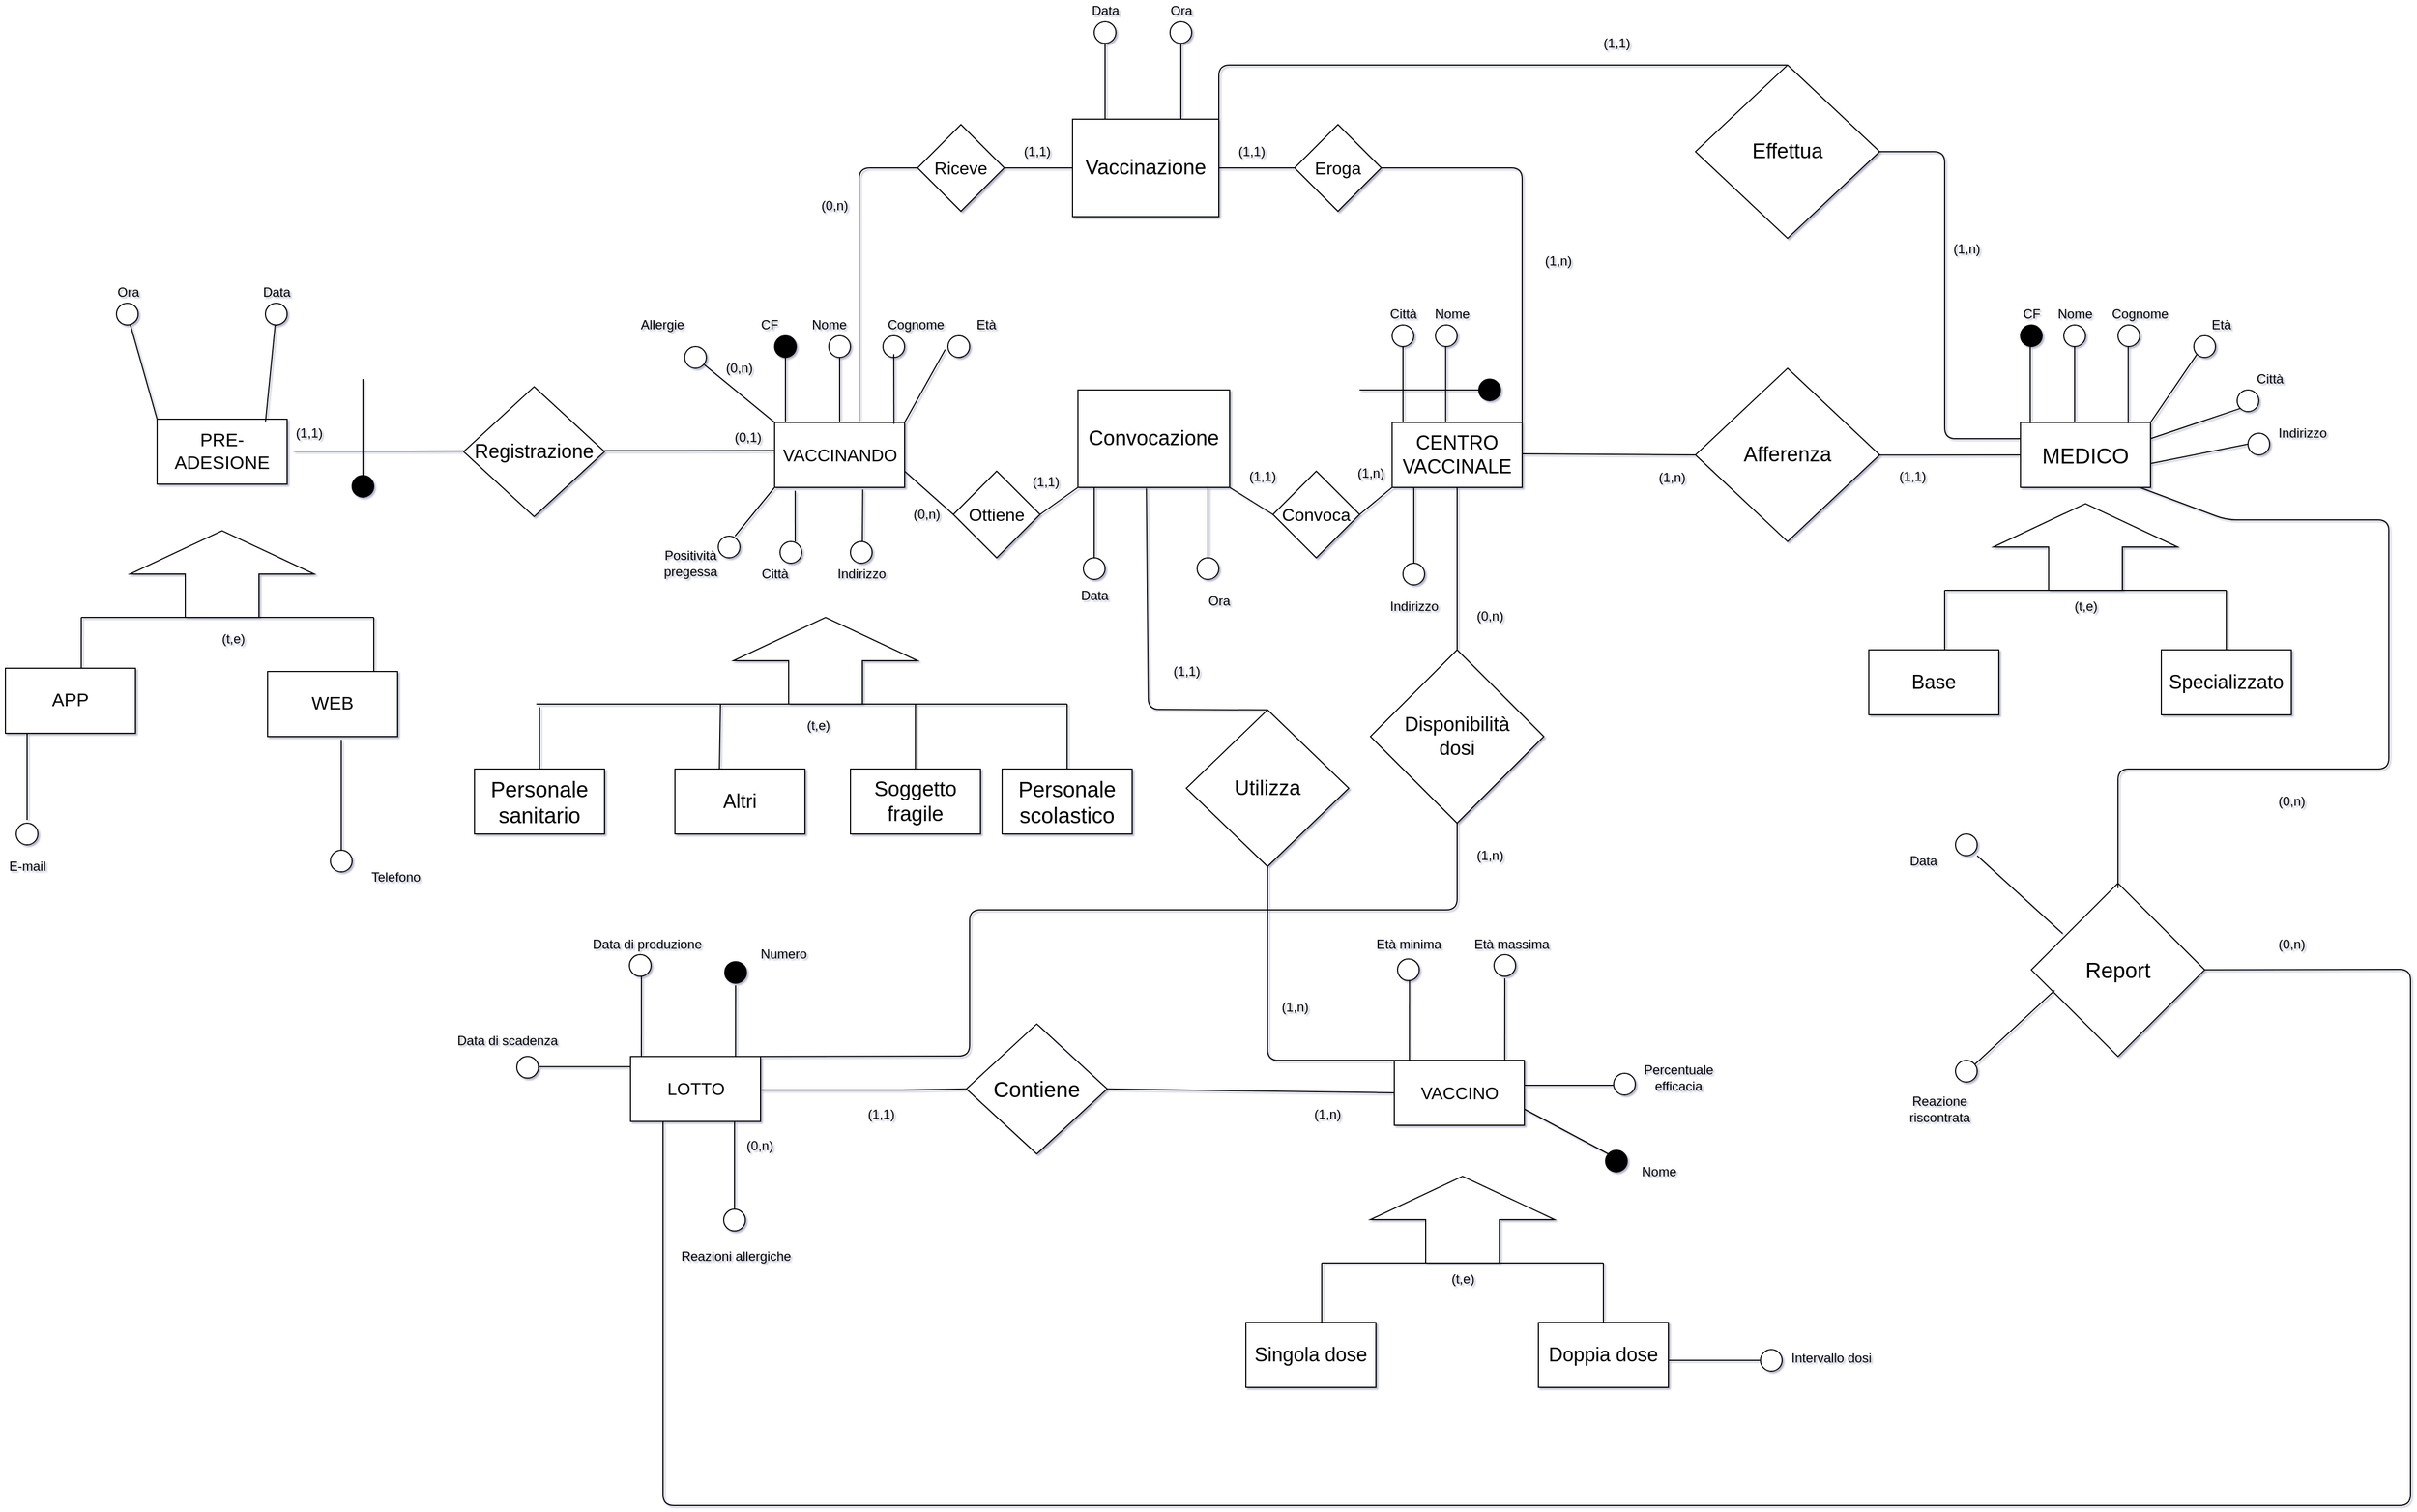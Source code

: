 <mxfile version="14.9.8" type="github">
  <diagram id="3u40vcGfyuTVciJH6JJ8" name="Page-1">
    <mxGraphModel dx="2880" dy="1714" grid="1" gridSize="10" guides="1" tooltips="1" connect="1" arrows="1" fold="1" page="0" pageScale="1" pageWidth="1100" pageHeight="850" math="0" shadow="1">
      <root>
        <mxCell id="0" />
        <mxCell id="1" parent="0" />
        <mxCell id="E-p27HLasORwlTllJsZY-1" value="" style="rounded=0;whiteSpace=wrap;html=1;" parent="1" vertex="1">
          <mxGeometry x="510" y="340" width="120" height="60" as="geometry" />
        </mxCell>
        <mxCell id="E-p27HLasORwlTllJsZY-2" value="VACCINANDO" style="text;html=1;resizable=0;autosize=1;align=center;verticalAlign=middle;points=[];fillColor=none;strokeColor=none;rounded=0;fontSize=16;" parent="1" vertex="1">
          <mxGeometry x="510" y="360" width="120" height="20" as="geometry" />
        </mxCell>
        <mxCell id="0F26rQ8Cb6kZ93_CO29N-5" value="" style="ellipse;whiteSpace=wrap;html=1;aspect=fixed;strokeWidth=1;fillColor=#000000;" parent="1" vertex="1">
          <mxGeometry x="510" y="260" width="20" height="20" as="geometry" />
        </mxCell>
        <mxCell id="0F26rQ8Cb6kZ93_CO29N-6" value="" style="endArrow=none;html=1;" parent="1" edge="1">
          <mxGeometry width="50" height="50" relative="1" as="geometry">
            <mxPoint x="520" y="340" as="sourcePoint" />
            <mxPoint x="520" y="280" as="targetPoint" />
          </mxGeometry>
        </mxCell>
        <mxCell id="0F26rQ8Cb6kZ93_CO29N-8" value="&lt;div&gt;CF&lt;/div&gt;" style="text;html=1;align=center;verticalAlign=middle;resizable=0;points=[];autosize=1;strokeColor=none;" parent="1" vertex="1">
          <mxGeometry x="490" y="240" width="30" height="20" as="geometry" />
        </mxCell>
        <mxCell id="0F26rQ8Cb6kZ93_CO29N-9" value="" style="ellipse;whiteSpace=wrap;html=1;aspect=fixed;strokeWidth=1;" parent="1" vertex="1">
          <mxGeometry x="560" y="260" width="20" height="20" as="geometry" />
        </mxCell>
        <mxCell id="0F26rQ8Cb6kZ93_CO29N-10" value="" style="endArrow=none;html=1;entryX=0.5;entryY=1;entryDx=0;entryDy=0;exitX=0.5;exitY=0;exitDx=0;exitDy=0;" parent="1" source="E-p27HLasORwlTllJsZY-1" target="0F26rQ8Cb6kZ93_CO29N-9" edge="1">
          <mxGeometry width="50" height="50" relative="1" as="geometry">
            <mxPoint x="920" y="430" as="sourcePoint" />
            <mxPoint x="970" y="380" as="targetPoint" />
          </mxGeometry>
        </mxCell>
        <mxCell id="0F26rQ8Cb6kZ93_CO29N-11" value="Nome" style="text;html=1;align=center;verticalAlign=middle;resizable=0;points=[];autosize=1;strokeColor=none;" parent="1" vertex="1">
          <mxGeometry x="535" y="240" width="50" height="20" as="geometry" />
        </mxCell>
        <mxCell id="0F26rQ8Cb6kZ93_CO29N-13" value="" style="ellipse;whiteSpace=wrap;html=1;aspect=fixed;strokeWidth=1;" parent="1" vertex="1">
          <mxGeometry x="610" y="260" width="20" height="20" as="geometry" />
        </mxCell>
        <mxCell id="0F26rQ8Cb6kZ93_CO29N-14" value="" style="ellipse;whiteSpace=wrap;html=1;aspect=fixed;strokeWidth=1;" parent="1" vertex="1">
          <mxGeometry x="670" y="260" width="20" height="20" as="geometry" />
        </mxCell>
        <mxCell id="0F26rQ8Cb6kZ93_CO29N-15" value="" style="endArrow=none;html=1;exitX=0.918;exitY=0.023;exitDx=0;exitDy=0;exitPerimeter=0;" parent="1" source="E-p27HLasORwlTllJsZY-1" edge="1">
          <mxGeometry width="50" height="50" relative="1" as="geometry">
            <mxPoint x="613" y="342" as="sourcePoint" />
            <mxPoint x="620" y="277" as="targetPoint" />
            <Array as="points" />
          </mxGeometry>
        </mxCell>
        <mxCell id="0F26rQ8Cb6kZ93_CO29N-16" value="" style="endArrow=none;html=1;exitX=1.021;exitY=-0.135;exitDx=0;exitDy=0;exitPerimeter=0;" parent="1" edge="1">
          <mxGeometry width="50" height="50" relative="1" as="geometry">
            <mxPoint x="630" y="340.0" as="sourcePoint" />
            <mxPoint x="667.48" y="272.7" as="targetPoint" />
          </mxGeometry>
        </mxCell>
        <mxCell id="0F26rQ8Cb6kZ93_CO29N-17" value="Cognome" style="text;html=1;align=center;verticalAlign=middle;resizable=0;points=[];autosize=1;strokeColor=none;" parent="1" vertex="1">
          <mxGeometry x="605" y="240" width="70" height="20" as="geometry" />
        </mxCell>
        <mxCell id="0F26rQ8Cb6kZ93_CO29N-18" value="Età" style="text;html=1;align=center;verticalAlign=middle;resizable=0;points=[];autosize=1;strokeColor=none;" parent="1" vertex="1">
          <mxGeometry x="690" y="240" width="30" height="20" as="geometry" />
        </mxCell>
        <mxCell id="0F26rQ8Cb6kZ93_CO29N-19" value="" style="endArrow=none;html=1;entryX=0;entryY=0;entryDx=0;entryDy=0;startArrow=none;" parent="1" source="0F26rQ8Cb6kZ93_CO29N-20" target="E-p27HLasORwlTllJsZY-1" edge="1">
          <mxGeometry width="50" height="50" relative="1" as="geometry">
            <mxPoint x="440" y="280" as="sourcePoint" />
            <mxPoint x="700" y="400" as="targetPoint" />
          </mxGeometry>
        </mxCell>
        <mxCell id="0F26rQ8Cb6kZ93_CO29N-21" value="&lt;div&gt;Allergie&lt;/div&gt;" style="text;html=1;align=center;verticalAlign=middle;resizable=0;points=[];autosize=1;strokeColor=none;" parent="1" vertex="1">
          <mxGeometry x="376" y="240" width="60" height="20" as="geometry" />
        </mxCell>
        <mxCell id="0F26rQ8Cb6kZ93_CO29N-22" value="(0,n)" style="text;html=1;align=center;verticalAlign=middle;resizable=0;points=[];autosize=1;strokeColor=none;" parent="1" vertex="1">
          <mxGeometry x="457" y="280" width="40" height="20" as="geometry" />
        </mxCell>
        <mxCell id="0F26rQ8Cb6kZ93_CO29N-24" value="" style="endArrow=none;html=1;exitX=0.678;exitY=1.033;exitDx=0;exitDy=0;exitPerimeter=0;" parent="1" source="E-p27HLasORwlTllJsZY-1" edge="1">
          <mxGeometry width="50" height="50" relative="1" as="geometry">
            <mxPoint x="640" y="410" as="sourcePoint" />
            <mxPoint x="591" y="450" as="targetPoint" />
          </mxGeometry>
        </mxCell>
        <mxCell id="0F26rQ8Cb6kZ93_CO29N-25" value="" style="endArrow=none;html=1;exitX=0.158;exitY=1.053;exitDx=0;exitDy=0;exitPerimeter=0;" parent="1" source="E-p27HLasORwlTllJsZY-1" edge="1">
          <mxGeometry width="50" height="50" relative="1" as="geometry">
            <mxPoint x="650" y="420" as="sourcePoint" />
            <mxPoint x="529" y="450" as="targetPoint" />
          </mxGeometry>
        </mxCell>
        <mxCell id="0F26rQ8Cb6kZ93_CO29N-26" value="" style="ellipse;whiteSpace=wrap;html=1;aspect=fixed;strokeWidth=1;" parent="1" vertex="1">
          <mxGeometry x="580" y="450" width="20" height="20" as="geometry" />
        </mxCell>
        <mxCell id="0F26rQ8Cb6kZ93_CO29N-27" value="" style="ellipse;whiteSpace=wrap;html=1;aspect=fixed;strokeWidth=1;" parent="1" vertex="1">
          <mxGeometry x="515" y="450" width="20" height="20" as="geometry" />
        </mxCell>
        <mxCell id="0F26rQ8Cb6kZ93_CO29N-28" value="Indirizzo" style="text;html=1;align=center;verticalAlign=middle;resizable=0;points=[];autosize=1;strokeColor=none;" parent="1" vertex="1">
          <mxGeometry x="560" y="470" width="60" height="20" as="geometry" />
        </mxCell>
        <mxCell id="0F26rQ8Cb6kZ93_CO29N-29" value="Città" style="text;html=1;align=center;verticalAlign=middle;resizable=0;points=[];autosize=1;strokeColor=none;" parent="1" vertex="1">
          <mxGeometry x="490" y="470" width="40" height="20" as="geometry" />
        </mxCell>
        <mxCell id="0F26rQ8Cb6kZ93_CO29N-32" value="&lt;font style=&quot;font-size: 19px&quot;&gt;Convocazione&lt;/font&gt;" style="rectangle;whiteSpace=wrap;html=1;strokeWidth=1;fillColor=#FFFFFF;" parent="1" vertex="1">
          <mxGeometry x="790" y="310" width="140" height="90" as="geometry" />
        </mxCell>
        <mxCell id="0F26rQ8Cb6kZ93_CO29N-33" value="" style="endArrow=none;html=1;exitX=1;exitY=0.5;exitDx=0;exitDy=0;entryX=0;entryY=1;entryDx=0;entryDy=0;" parent="1" edge="1" target="0F26rQ8Cb6kZ93_CO29N-34" source="0Q5PdKXwOWHh8v9eNKcm-22">
          <mxGeometry width="50" height="50" relative="1" as="geometry">
            <mxPoint x="1030" y="420" as="sourcePoint" />
            <mxPoint x="1077.12" y="369.29" as="targetPoint" />
          </mxGeometry>
        </mxCell>
        <mxCell id="0F26rQ8Cb6kZ93_CO29N-34" value="&lt;font style=&quot;font-size: 18px&quot;&gt;CENTRO VACCINALE&lt;/font&gt;" style="rounded=0;whiteSpace=wrap;html=1;strokeWidth=1;fillColor=#FFFFFF;" parent="1" vertex="1">
          <mxGeometry x="1080" y="340" width="120" height="60" as="geometry" />
        </mxCell>
        <mxCell id="0F26rQ8Cb6kZ93_CO29N-39" value="" style="ellipse;whiteSpace=wrap;html=1;aspect=fixed;strokeWidth=1;" parent="1" vertex="1">
          <mxGeometry x="1080" y="250" width="20" height="20" as="geometry" />
        </mxCell>
        <mxCell id="0F26rQ8Cb6kZ93_CO29N-40" value="" style="ellipse;whiteSpace=wrap;html=1;aspect=fixed;strokeWidth=1;" parent="1" vertex="1">
          <mxGeometry x="1120" y="250" width="20" height="20" as="geometry" />
        </mxCell>
        <mxCell id="0F26rQ8Cb6kZ93_CO29N-41" value="" style="ellipse;whiteSpace=wrap;html=1;aspect=fixed;strokeWidth=1;" parent="1" vertex="1">
          <mxGeometry x="1090" y="470" width="20" height="20" as="geometry" />
        </mxCell>
        <mxCell id="0F26rQ8Cb6kZ93_CO29N-42" value="" style="endArrow=none;html=1;entryX=0;entryY=1;entryDx=0;entryDy=0;" parent="1" edge="1">
          <mxGeometry width="50" height="50" relative="1" as="geometry">
            <mxPoint x="1090" y="340" as="sourcePoint" />
            <mxPoint x="1089.999" y="270.001" as="targetPoint" />
            <Array as="points" />
          </mxGeometry>
        </mxCell>
        <mxCell id="0F26rQ8Cb6kZ93_CO29N-43" value="" style="endArrow=none;html=1;entryX=0;entryY=1;entryDx=0;entryDy=0;" parent="1" edge="1">
          <mxGeometry width="50" height="50" relative="1" as="geometry">
            <mxPoint x="1129.41" y="340" as="sourcePoint" />
            <mxPoint x="1129.409" y="270.001" as="targetPoint" />
            <Array as="points" />
          </mxGeometry>
        </mxCell>
        <mxCell id="0F26rQ8Cb6kZ93_CO29N-44" value="" style="endArrow=none;html=1;entryX=0;entryY=1;entryDx=0;entryDy=0;" parent="1" edge="1">
          <mxGeometry width="50" height="50" relative="1" as="geometry">
            <mxPoint x="1100" y="470" as="sourcePoint" />
            <mxPoint x="1099.999" y="400.001" as="targetPoint" />
            <Array as="points" />
          </mxGeometry>
        </mxCell>
        <mxCell id="0F26rQ8Cb6kZ93_CO29N-46" value="Città" style="text;html=1;align=center;verticalAlign=middle;resizable=0;points=[];autosize=1;strokeColor=none;" parent="1" vertex="1">
          <mxGeometry x="1070" y="230" width="40" height="20" as="geometry" />
        </mxCell>
        <mxCell id="0F26rQ8Cb6kZ93_CO29N-47" value="Nome" style="text;html=1;align=center;verticalAlign=middle;resizable=0;points=[];autosize=1;strokeColor=none;" parent="1" vertex="1">
          <mxGeometry x="1110" y="230" width="50" height="20" as="geometry" />
        </mxCell>
        <mxCell id="0F26rQ8Cb6kZ93_CO29N-48" value="" style="endArrow=none;html=1;" parent="1" edge="1">
          <mxGeometry width="50" height="50" relative="1" as="geometry">
            <mxPoint x="1160" y="310" as="sourcePoint" />
            <mxPoint x="1050" y="310" as="targetPoint" />
            <Array as="points" />
          </mxGeometry>
        </mxCell>
        <mxCell id="0F26rQ8Cb6kZ93_CO29N-51" value="" style="ellipse;whiteSpace=wrap;html=1;aspect=fixed;strokeWidth=1;fillColor=#000000;" parent="1" vertex="1">
          <mxGeometry x="1160" y="300" width="20" height="20" as="geometry" />
        </mxCell>
        <mxCell id="0F26rQ8Cb6kZ93_CO29N-52" value="(0,n)" style="text;html=1;align=center;verticalAlign=middle;resizable=0;points=[];autosize=1;strokeColor=none;" parent="1" vertex="1">
          <mxGeometry x="630" y="415" width="40" height="20" as="geometry" />
        </mxCell>
        <mxCell id="0F26rQ8Cb6kZ93_CO29N-53" value="(1,n)" style="text;html=1;align=center;verticalAlign=middle;resizable=0;points=[];autosize=1;strokeColor=none;" parent="1" vertex="1">
          <mxGeometry x="1040" y="377" width="40" height="20" as="geometry" />
        </mxCell>
        <mxCell id="0F26rQ8Cb6kZ93_CO29N-58" value="&lt;font style=&quot;font-size: 19px&quot;&gt;Vaccinazione&lt;/font&gt;" style="rectangle;whiteSpace=wrap;html=1;strokeWidth=1;fillColor=#FFFFFF;" parent="1" vertex="1">
          <mxGeometry x="785" y="60" width="135" height="90" as="geometry" />
        </mxCell>
        <mxCell id="0F26rQ8Cb6kZ93_CO29N-59" value="" style="endArrow=none;html=1;entryX=0;entryY=1;entryDx=0;entryDy=0;" parent="1" edge="1">
          <mxGeometry width="50" height="50" relative="1" as="geometry">
            <mxPoint x="815" y="60" as="sourcePoint" />
            <mxPoint x="814.999" y="-9.999" as="targetPoint" />
            <Array as="points" />
          </mxGeometry>
        </mxCell>
        <mxCell id="0F26rQ8Cb6kZ93_CO29N-60" value="" style="endArrow=none;html=1;entryX=0;entryY=1;entryDx=0;entryDy=0;" parent="1" edge="1">
          <mxGeometry width="50" height="50" relative="1" as="geometry">
            <mxPoint x="885" y="60" as="sourcePoint" />
            <mxPoint x="884.999" y="-9.999" as="targetPoint" />
            <Array as="points" />
          </mxGeometry>
        </mxCell>
        <mxCell id="0F26rQ8Cb6kZ93_CO29N-61" value="" style="endArrow=none;html=1;entryX=0;entryY=1;entryDx=0;entryDy=0;" parent="1" edge="1">
          <mxGeometry width="50" height="50" relative="1" as="geometry">
            <mxPoint x="805" y="470" as="sourcePoint" />
            <mxPoint x="804.999" y="400.001" as="targetPoint" />
            <Array as="points" />
          </mxGeometry>
        </mxCell>
        <mxCell id="0F26rQ8Cb6kZ93_CO29N-62" value="" style="endArrow=none;html=1;entryX=0;entryY=1;entryDx=0;entryDy=0;" parent="1" edge="1">
          <mxGeometry width="50" height="50" relative="1" as="geometry">
            <mxPoint x="910" y="470" as="sourcePoint" />
            <mxPoint x="909.999" y="400.001" as="targetPoint" />
            <Array as="points" />
          </mxGeometry>
        </mxCell>
        <mxCell id="0F26rQ8Cb6kZ93_CO29N-64" value="" style="endArrow=none;html=1;entryX=0.5;entryY=0;entryDx=0;entryDy=0;exitX=0.451;exitY=1.009;exitDx=0;exitDy=0;exitPerimeter=0;" parent="1" edge="1" target="0Q5PdKXwOWHh8v9eNKcm-1" source="0F26rQ8Cb6kZ93_CO29N-32">
          <mxGeometry width="50" height="50" relative="1" as="geometry">
            <mxPoint x="860" y="420" as="sourcePoint" />
            <mxPoint x="860" y="610" as="targetPoint" />
            <Array as="points">
              <mxPoint x="855" y="605" />
            </Array>
          </mxGeometry>
        </mxCell>
        <mxCell id="0F26rQ8Cb6kZ93_CO29N-66" value="" style="ellipse;whiteSpace=wrap;html=1;aspect=fixed;strokeWidth=1;" parent="1" vertex="1">
          <mxGeometry x="875" y="-30" width="20" height="20" as="geometry" />
        </mxCell>
        <mxCell id="0F26rQ8Cb6kZ93_CO29N-67" value="" style="ellipse;whiteSpace=wrap;html=1;aspect=fixed;strokeWidth=1;" parent="1" vertex="1">
          <mxGeometry x="805" y="-30" width="20" height="20" as="geometry" />
        </mxCell>
        <mxCell id="0F26rQ8Cb6kZ93_CO29N-69" value="" style="ellipse;whiteSpace=wrap;html=1;aspect=fixed;strokeWidth=1;" parent="1" vertex="1">
          <mxGeometry x="900" y="465" width="20" height="20" as="geometry" />
        </mxCell>
        <mxCell id="0F26rQ8Cb6kZ93_CO29N-70" value="" style="ellipse;whiteSpace=wrap;html=1;aspect=fixed;strokeWidth=1;" parent="1" vertex="1">
          <mxGeometry x="795" y="465" width="20" height="20" as="geometry" />
        </mxCell>
        <mxCell id="0F26rQ8Cb6kZ93_CO29N-71" value="Data" style="text;html=1;align=center;verticalAlign=middle;resizable=0;points=[];autosize=1;strokeColor=none;" parent="1" vertex="1">
          <mxGeometry x="795" y="-50" width="40" height="20" as="geometry" />
        </mxCell>
        <mxCell id="0F26rQ8Cb6kZ93_CO29N-72" value="Data" style="text;html=1;align=center;verticalAlign=middle;resizable=0;points=[];autosize=1;strokeColor=none;" parent="1" vertex="1">
          <mxGeometry x="785" y="490" width="40" height="20" as="geometry" />
        </mxCell>
        <mxCell id="0F26rQ8Cb6kZ93_CO29N-73" value="Ora" style="text;html=1;align=center;verticalAlign=middle;resizable=0;points=[];autosize=1;strokeColor=none;" parent="1" vertex="1">
          <mxGeometry x="900" y="495" width="40" height="20" as="geometry" />
        </mxCell>
        <mxCell id="0F26rQ8Cb6kZ93_CO29N-75" value="Ora" style="text;html=1;align=center;verticalAlign=middle;resizable=0;points=[];autosize=1;strokeColor=none;" parent="1" vertex="1">
          <mxGeometry x="865" y="-50" width="40" height="20" as="geometry" />
        </mxCell>
        <mxCell id="0F26rQ8Cb6kZ93_CO29N-76" value="Indirizzo" style="text;html=1;align=center;verticalAlign=middle;resizable=0;points=[];autosize=1;strokeColor=none;" parent="1" vertex="1">
          <mxGeometry x="1070" y="500" width="60" height="20" as="geometry" />
        </mxCell>
        <mxCell id="0F26rQ8Cb6kZ93_CO29N-77" value="" style="endArrow=none;html=1;exitX=1.024;exitY=0.507;exitDx=0;exitDy=0;exitPerimeter=0;entryX=0;entryY=0.5;entryDx=0;entryDy=0;" parent="1" target="0F26rQ8Cb6kZ93_CO29N-79" edge="1">
          <mxGeometry width="50" height="50" relative="1" as="geometry">
            <mxPoint x="1200" y="368.96" as="sourcePoint" />
            <mxPoint x="1357.12" y="368.82" as="targetPoint" />
          </mxGeometry>
        </mxCell>
        <mxCell id="0F26rQ8Cb6kZ93_CO29N-78" value="&lt;div style=&quot;font-size: 18px&quot;&gt;&lt;font style=&quot;font-size: 18px&quot;&gt;Disponibilità &lt;br&gt;&lt;/font&gt;&lt;/div&gt;&lt;div style=&quot;font-size: 18px&quot;&gt;&lt;font style=&quot;font-size: 18px&quot;&gt;dosi&lt;/font&gt;&lt;/div&gt;" style="rhombus;whiteSpace=wrap;html=1;strokeWidth=1;fillColor=#FFFFFF;" parent="1" vertex="1">
          <mxGeometry x="1060" y="550" width="160" height="160" as="geometry" />
        </mxCell>
        <mxCell id="0F26rQ8Cb6kZ93_CO29N-79" value="&lt;font style=&quot;font-size: 19px&quot;&gt;Afferenza&lt;/font&gt;" style="rhombus;whiteSpace=wrap;html=1;strokeWidth=1;fillColor=#FFFFFF;" parent="1" vertex="1">
          <mxGeometry x="1360" y="290" width="170" height="160" as="geometry" />
        </mxCell>
        <mxCell id="0F26rQ8Cb6kZ93_CO29N-80" value="" style="endArrow=none;html=1;exitX=1.024;exitY=0.507;exitDx=0;exitDy=0;exitPerimeter=0;" parent="1" edge="1">
          <mxGeometry width="50" height="50" relative="1" as="geometry">
            <mxPoint x="1530" y="370.14" as="sourcePoint" />
            <mxPoint x="1687.12" y="370.0" as="targetPoint" />
          </mxGeometry>
        </mxCell>
        <mxCell id="0F26rQ8Cb6kZ93_CO29N-81" value="&lt;blockquote style=&quot;font-size: 20px&quot;&gt;MEDICO&lt;/blockquote&gt;" style="whiteSpace=wrap;html=1;strokeWidth=1;fillColor=#FFFFFF;" parent="1" vertex="1">
          <mxGeometry x="1660" y="340" width="120" height="60" as="geometry" />
        </mxCell>
        <mxCell id="0F26rQ8Cb6kZ93_CO29N-82" value="" style="endArrow=none;html=1;exitX=0.075;exitY=0.014;exitDx=0;exitDy=0;exitPerimeter=0;" parent="1" source="0F26rQ8Cb6kZ93_CO29N-81" edge="1">
          <mxGeometry width="50" height="50" relative="1" as="geometry">
            <mxPoint x="1750" y="280" as="sourcePoint" />
            <mxPoint x="1669" y="270" as="targetPoint" />
            <Array as="points" />
          </mxGeometry>
        </mxCell>
        <mxCell id="0F26rQ8Cb6kZ93_CO29N-83" value="" style="ellipse;whiteSpace=wrap;html=1;aspect=fixed;strokeWidth=1;fillColor=#000000;" parent="1" vertex="1">
          <mxGeometry x="1660" y="250" width="20" height="20" as="geometry" />
        </mxCell>
        <mxCell id="0F26rQ8Cb6kZ93_CO29N-84" value="CF" style="text;html=1;align=center;verticalAlign=middle;resizable=0;points=[];autosize=1;strokeColor=none;" parent="1" vertex="1">
          <mxGeometry x="1655" y="230" width="30" height="20" as="geometry" />
        </mxCell>
        <mxCell id="0F26rQ8Cb6kZ93_CO29N-85" value="" style="endArrow=none;html=1;exitX=0.075;exitY=0.014;exitDx=0;exitDy=0;exitPerimeter=0;" parent="1" edge="1">
          <mxGeometry width="50" height="50" relative="1" as="geometry">
            <mxPoint x="1710" y="340.0" as="sourcePoint" />
            <mxPoint x="1710" y="269.16" as="targetPoint" />
            <Array as="points" />
          </mxGeometry>
        </mxCell>
        <mxCell id="0F26rQ8Cb6kZ93_CO29N-87" value="" style="ellipse;whiteSpace=wrap;html=1;aspect=fixed;strokeWidth=1;" parent="1" vertex="1">
          <mxGeometry x="1700" y="250" width="20" height="20" as="geometry" />
        </mxCell>
        <mxCell id="0F26rQ8Cb6kZ93_CO29N-88" value="" style="ellipse;whiteSpace=wrap;html=1;aspect=fixed;strokeWidth=1;" parent="1" vertex="1">
          <mxGeometry x="1750" y="250" width="20" height="20" as="geometry" />
        </mxCell>
        <mxCell id="0F26rQ8Cb6kZ93_CO29N-89" value="" style="ellipse;whiteSpace=wrap;html=1;aspect=fixed;strokeWidth=1;" parent="1" vertex="1">
          <mxGeometry x="1820" y="260" width="20" height="20" as="geometry" />
        </mxCell>
        <mxCell id="0F26rQ8Cb6kZ93_CO29N-90" value="" style="ellipse;whiteSpace=wrap;html=1;aspect=fixed;strokeWidth=1;" parent="1" vertex="1">
          <mxGeometry x="1860" y="310" width="20" height="20" as="geometry" />
        </mxCell>
        <mxCell id="0F26rQ8Cb6kZ93_CO29N-91" value="" style="ellipse;whiteSpace=wrap;html=1;aspect=fixed;strokeWidth=1;" parent="1" vertex="1">
          <mxGeometry x="1870" y="350" width="20" height="20" as="geometry" />
        </mxCell>
        <mxCell id="0F26rQ8Cb6kZ93_CO29N-92" value="" style="endArrow=none;html=1;exitX=0.075;exitY=0.014;exitDx=0;exitDy=0;exitPerimeter=0;" parent="1" edge="1">
          <mxGeometry width="50" height="50" relative="1" as="geometry">
            <mxPoint x="1759.41" y="340.84" as="sourcePoint" />
            <mxPoint x="1759.41" y="270.0" as="targetPoint" />
            <Array as="points" />
          </mxGeometry>
        </mxCell>
        <mxCell id="0F26rQ8Cb6kZ93_CO29N-93" value="" style="endArrow=none;html=1;exitX=1;exitY=0;exitDx=0;exitDy=0;entryX=0;entryY=1;entryDx=0;entryDy=0;" parent="1" source="0F26rQ8Cb6kZ93_CO29N-81" target="0F26rQ8Cb6kZ93_CO29N-89" edge="1">
          <mxGeometry width="50" height="50" relative="1" as="geometry">
            <mxPoint x="1730" y="360" as="sourcePoint" />
            <mxPoint x="1730" y="289.16" as="targetPoint" />
            <Array as="points" />
          </mxGeometry>
        </mxCell>
        <mxCell id="0F26rQ8Cb6kZ93_CO29N-94" value="" style="endArrow=none;html=1;exitX=1;exitY=0.25;exitDx=0;exitDy=0;entryX=0;entryY=1;entryDx=0;entryDy=0;" parent="1" source="0F26rQ8Cb6kZ93_CO29N-81" target="0F26rQ8Cb6kZ93_CO29N-90" edge="1">
          <mxGeometry width="50" height="50" relative="1" as="geometry">
            <mxPoint x="1740" y="370" as="sourcePoint" />
            <mxPoint x="1740" y="299.16" as="targetPoint" />
            <Array as="points" />
          </mxGeometry>
        </mxCell>
        <mxCell id="0F26rQ8Cb6kZ93_CO29N-95" value="" style="endArrow=none;html=1;entryX=0;entryY=0.5;entryDx=0;entryDy=0;" parent="1" target="0F26rQ8Cb6kZ93_CO29N-91" edge="1">
          <mxGeometry width="50" height="50" relative="1" as="geometry">
            <mxPoint x="1780" y="378" as="sourcePoint" />
            <mxPoint x="1750" y="309.16" as="targetPoint" />
            <Array as="points" />
          </mxGeometry>
        </mxCell>
        <mxCell id="0F26rQ8Cb6kZ93_CO29N-97" value="Nome" style="text;html=1;align=center;verticalAlign=middle;resizable=0;points=[];autosize=1;strokeColor=none;" parent="1" vertex="1">
          <mxGeometry x="1685" y="230" width="50" height="20" as="geometry" />
        </mxCell>
        <mxCell id="0F26rQ8Cb6kZ93_CO29N-98" value="Cognome" style="text;html=1;align=center;verticalAlign=middle;resizable=0;points=[];autosize=1;strokeColor=none;" parent="1" vertex="1">
          <mxGeometry x="1735" y="230" width="70" height="20" as="geometry" />
        </mxCell>
        <mxCell id="0F26rQ8Cb6kZ93_CO29N-99" value="Età" style="text;html=1;align=center;verticalAlign=middle;resizable=0;points=[];autosize=1;strokeColor=none;" parent="1" vertex="1">
          <mxGeometry x="1830" y="240" width="30" height="20" as="geometry" />
        </mxCell>
        <mxCell id="0F26rQ8Cb6kZ93_CO29N-101" value="Città" style="text;html=1;align=center;verticalAlign=middle;resizable=0;points=[];autosize=1;strokeColor=none;" parent="1" vertex="1">
          <mxGeometry x="1870" y="290" width="40" height="20" as="geometry" />
        </mxCell>
        <mxCell id="0F26rQ8Cb6kZ93_CO29N-102" value="Indirizzo" style="text;html=1;align=center;verticalAlign=middle;resizable=0;points=[];autosize=1;strokeColor=none;" parent="1" vertex="1">
          <mxGeometry x="1890" y="340" width="60" height="20" as="geometry" />
        </mxCell>
        <mxCell id="0F26rQ8Cb6kZ93_CO29N-104" value="" style="html=1;shadow=0;dashed=0;align=center;verticalAlign=middle;shape=mxgraph.arrows2.arrow;dy=0.6;dx=40;direction=north;notch=0;strokeWidth=1;fillColor=#FFFFFF;" parent="1" vertex="1">
          <mxGeometry x="1635" y="415" width="170" height="80" as="geometry" />
        </mxCell>
        <mxCell id="0F26rQ8Cb6kZ93_CO29N-105" value="(t,e)" style="text;html=1;align=center;verticalAlign=middle;resizable=0;points=[];autosize=1;strokeColor=none;" parent="1" vertex="1">
          <mxGeometry x="1700" y="500" width="40" height="20" as="geometry" />
        </mxCell>
        <mxCell id="0F26rQ8Cb6kZ93_CO29N-106" value="" style="endArrow=none;html=1;" parent="1" edge="1">
          <mxGeometry width="50" height="50" relative="1" as="geometry">
            <mxPoint x="1590" y="495" as="sourcePoint" />
            <mxPoint x="1850" y="495" as="targetPoint" />
          </mxGeometry>
        </mxCell>
        <mxCell id="0F26rQ8Cb6kZ93_CO29N-107" value="" style="endArrow=none;html=1;" parent="1" edge="1">
          <mxGeometry width="50" height="50" relative="1" as="geometry">
            <mxPoint x="1590" y="570" as="sourcePoint" />
            <mxPoint x="1590" y="495" as="targetPoint" />
          </mxGeometry>
        </mxCell>
        <mxCell id="0F26rQ8Cb6kZ93_CO29N-108" value="" style="endArrow=none;html=1;" parent="1" edge="1">
          <mxGeometry width="50" height="50" relative="1" as="geometry">
            <mxPoint x="1850" y="580" as="sourcePoint" />
            <mxPoint x="1850" y="495" as="targetPoint" />
          </mxGeometry>
        </mxCell>
        <mxCell id="0F26rQ8Cb6kZ93_CO29N-109" value="&lt;font style=&quot;font-size: 18px&quot;&gt;Base&lt;/font&gt;" style="whiteSpace=wrap;html=1;strokeWidth=1;fillColor=#FFFFFF;" parent="1" vertex="1">
          <mxGeometry x="1520" y="550" width="120" height="60" as="geometry" />
        </mxCell>
        <mxCell id="0F26rQ8Cb6kZ93_CO29N-110" value="&lt;font style=&quot;font-size: 18px&quot;&gt;Specializzato&lt;/font&gt;" style="whiteSpace=wrap;html=1;strokeWidth=1;fillColor=#FFFFFF;" parent="1" vertex="1">
          <mxGeometry x="1790" y="550" width="120" height="60" as="geometry" />
        </mxCell>
        <mxCell id="0F26rQ8Cb6kZ93_CO29N-111" value="" style="endArrow=none;html=1;exitX=0.5;exitY=1;exitDx=0;exitDy=0;entryX=0.5;entryY=0;entryDx=0;entryDy=0;" parent="1" source="0F26rQ8Cb6kZ93_CO29N-34" target="0F26rQ8Cb6kZ93_CO29N-78" edge="1">
          <mxGeometry width="50" height="50" relative="1" as="geometry">
            <mxPoint x="1150" y="479.55" as="sourcePoint" />
            <mxPoint x="1307.12" y="479.41" as="targetPoint" />
          </mxGeometry>
        </mxCell>
        <mxCell id="0F26rQ8Cb6kZ93_CO29N-112" value="" style="endArrow=none;html=1;exitX=0.5;exitY=1;exitDx=0;exitDy=0;entryX=1;entryY=0;entryDx=0;entryDy=0;" parent="1" target="0F26rQ8Cb6kZ93_CO29N-169" edge="1">
          <mxGeometry width="50" height="50" relative="1" as="geometry">
            <mxPoint x="1140" y="710" as="sourcePoint" />
            <mxPoint x="1140" y="860" as="targetPoint" />
            <Array as="points">
              <mxPoint x="1140" y="790" />
              <mxPoint x="690" y="790" />
              <mxPoint x="690" y="925" />
            </Array>
          </mxGeometry>
        </mxCell>
        <mxCell id="0F26rQ8Cb6kZ93_CO29N-114" value="" style="html=1;shadow=0;dashed=0;align=center;verticalAlign=middle;shape=mxgraph.arrows2.arrow;dy=0.6;dx=40;direction=north;notch=0;strokeWidth=1;fillColor=#FFFFFF;" parent="1" vertex="1">
          <mxGeometry x="1060" y="1036" width="170" height="80" as="geometry" />
        </mxCell>
        <mxCell id="0F26rQ8Cb6kZ93_CO29N-115" value="(t,e)" style="text;html=1;align=center;verticalAlign=middle;resizable=0;points=[];autosize=1;strokeColor=none;" parent="1" vertex="1">
          <mxGeometry x="1125" y="1121" width="40" height="20" as="geometry" />
        </mxCell>
        <mxCell id="0F26rQ8Cb6kZ93_CO29N-116" value="" style="endArrow=none;html=1;" parent="1" edge="1">
          <mxGeometry width="50" height="50" relative="1" as="geometry">
            <mxPoint x="1015" y="1116" as="sourcePoint" />
            <mxPoint x="1275" y="1116" as="targetPoint" />
          </mxGeometry>
        </mxCell>
        <mxCell id="0F26rQ8Cb6kZ93_CO29N-117" value="" style="endArrow=none;html=1;" parent="1" edge="1">
          <mxGeometry width="50" height="50" relative="1" as="geometry">
            <mxPoint x="1015" y="1191" as="sourcePoint" />
            <mxPoint x="1015" y="1116" as="targetPoint" />
          </mxGeometry>
        </mxCell>
        <mxCell id="0F26rQ8Cb6kZ93_CO29N-118" value="" style="endArrow=none;html=1;" parent="1" edge="1">
          <mxGeometry width="50" height="50" relative="1" as="geometry">
            <mxPoint x="1275" y="1201" as="sourcePoint" />
            <mxPoint x="1275" y="1116" as="targetPoint" />
          </mxGeometry>
        </mxCell>
        <mxCell id="0F26rQ8Cb6kZ93_CO29N-119" value="&lt;font style=&quot;font-size: 18px&quot;&gt;Singola dose&lt;/font&gt;" style="whiteSpace=wrap;html=1;strokeWidth=1;fillColor=#FFFFFF;" parent="1" vertex="1">
          <mxGeometry x="945" y="1171" width="120" height="60" as="geometry" />
        </mxCell>
        <mxCell id="0F26rQ8Cb6kZ93_CO29N-120" value="&lt;font style=&quot;font-size: 18px&quot;&gt;Doppia dose&lt;/font&gt;" style="whiteSpace=wrap;html=1;strokeWidth=1;fillColor=#FFFFFF;" parent="1" vertex="1">
          <mxGeometry x="1215" y="1171" width="120" height="60" as="geometry" />
        </mxCell>
        <mxCell id="0F26rQ8Cb6kZ93_CO29N-121" value="" style="endArrow=none;html=1;" parent="1" edge="1">
          <mxGeometry width="50" height="50" relative="1" as="geometry">
            <mxPoint x="1335" y="1206" as="sourcePoint" />
            <mxPoint x="1420" y="1206" as="targetPoint" />
          </mxGeometry>
        </mxCell>
        <mxCell id="0F26rQ8Cb6kZ93_CO29N-122" value="" style="ellipse;whiteSpace=wrap;html=1;aspect=fixed;strokeWidth=1;" parent="1" vertex="1">
          <mxGeometry x="1420" y="1196" width="20" height="20" as="geometry" />
        </mxCell>
        <mxCell id="0F26rQ8Cb6kZ93_CO29N-123" value="&lt;div&gt;Intervallo dosi&lt;/div&gt;&lt;div&gt;&lt;br&gt;&lt;/div&gt;" style="text;html=1;align=center;verticalAlign=middle;resizable=0;points=[];autosize=1;strokeColor=none;" parent="1" vertex="1">
          <mxGeometry x="1440" y="1196" width="90" height="30" as="geometry" />
        </mxCell>
        <mxCell id="0F26rQ8Cb6kZ93_CO29N-124" value="(1,n)" style="text;html=1;align=center;verticalAlign=middle;resizable=0;points=[];autosize=1;strokeColor=none;" parent="1" vertex="1">
          <mxGeometry x="1320" y="382" width="35" height="18" as="geometry" />
        </mxCell>
        <mxCell id="0F26rQ8Cb6kZ93_CO29N-125" value="(0,n)" style="text;html=1;align=center;verticalAlign=middle;resizable=0;points=[];autosize=1;strokeColor=none;" parent="1" vertex="1">
          <mxGeometry x="1152" y="510" width="35" height="18" as="geometry" />
        </mxCell>
        <mxCell id="0F26rQ8Cb6kZ93_CO29N-126" value="(1,1)" style="text;html=1;align=center;verticalAlign=middle;resizable=0;points=[];autosize=1;strokeColor=none;" parent="1" vertex="1">
          <mxGeometry x="1540" y="380" width="40" height="20" as="geometry" />
        </mxCell>
        <mxCell id="0F26rQ8Cb6kZ93_CO29N-128" value="" style="endArrow=none;html=1;" parent="1" edge="1">
          <mxGeometry width="50" height="50" relative="1" as="geometry">
            <mxPoint x="1202" y="952" as="sourcePoint" />
            <mxPoint x="1287" y="952" as="targetPoint" />
          </mxGeometry>
        </mxCell>
        <mxCell id="0F26rQ8Cb6kZ93_CO29N-129" value="" style="endArrow=none;html=1;entryX=0.721;entryY=-0.003;entryDx=0;entryDy=0;entryPerimeter=0;" parent="1" edge="1">
          <mxGeometry width="50" height="50" relative="1" as="geometry">
            <mxPoint x="1184" y="853.42" as="sourcePoint" />
            <mxPoint x="1183.935" y="929.0" as="targetPoint" />
          </mxGeometry>
        </mxCell>
        <mxCell id="0F26rQ8Cb6kZ93_CO29N-130" value="" style="endArrow=none;html=1;entryX=0.721;entryY=-0.003;entryDx=0;entryDy=0;entryPerimeter=0;" parent="1" edge="1">
          <mxGeometry width="50" height="50" relative="1" as="geometry">
            <mxPoint x="1096.07" y="853.84" as="sourcePoint" />
            <mxPoint x="1096.005" y="929.42" as="targetPoint" />
          </mxGeometry>
        </mxCell>
        <mxCell id="0F26rQ8Cb6kZ93_CO29N-131" value="" style="ellipse;whiteSpace=wrap;html=1;aspect=fixed;strokeWidth=1;" parent="1" vertex="1">
          <mxGeometry x="1174" y="831.42" width="20" height="20" as="geometry" />
        </mxCell>
        <mxCell id="0F26rQ8Cb6kZ93_CO29N-133" value="" style="ellipse;whiteSpace=wrap;html=1;aspect=fixed;strokeWidth=1;" parent="1" vertex="1">
          <mxGeometry x="1085" y="835.42" width="20" height="20" as="geometry" />
        </mxCell>
        <mxCell id="0F26rQ8Cb6kZ93_CO29N-134" value="Età minima" style="text;html=1;align=center;verticalAlign=middle;resizable=0;points=[];autosize=1;strokeColor=none;" parent="1" vertex="1">
          <mxGeometry x="1060" y="813.42" width="70" height="18" as="geometry" />
        </mxCell>
        <mxCell id="0F26rQ8Cb6kZ93_CO29N-135" value="&lt;div&gt;Età massima&lt;/div&gt;&lt;div&gt;&lt;br&gt;&lt;/div&gt;" style="text;html=1;align=center;verticalAlign=middle;resizable=0;points=[];autosize=1;strokeColor=none;" parent="1" vertex="1">
          <mxGeometry x="1150" y="813.42" width="79" height="32" as="geometry" />
        </mxCell>
        <mxCell id="0F26rQ8Cb6kZ93_CO29N-136" value="" style="ellipse;whiteSpace=wrap;html=1;aspect=fixed;strokeWidth=1;" parent="1" vertex="1">
          <mxGeometry x="1284.5" y="941" width="20" height="20" as="geometry" />
        </mxCell>
        <mxCell id="0F26rQ8Cb6kZ93_CO29N-137" value="&lt;div&gt;Percentuale &lt;br&gt;&lt;/div&gt;&lt;div&gt;efficacia&lt;/div&gt;" style="text;html=1;align=center;verticalAlign=middle;resizable=0;points=[];autosize=1;strokeColor=none;" parent="1" vertex="1">
          <mxGeometry x="1306.5" y="929" width="74" height="32" as="geometry" />
        </mxCell>
        <mxCell id="0F26rQ8Cb6kZ93_CO29N-138" value="" style="endArrow=none;html=1;entryX=1;entryY=0.75;entryDx=0;entryDy=0;" parent="1" target="0F26rQ8Cb6kZ93_CO29N-166" edge="1">
          <mxGeometry width="50" height="50" relative="1" as="geometry">
            <mxPoint x="1290" y="1021" as="sourcePoint" />
            <mxPoint x="1382" y="1021.41" as="targetPoint" />
          </mxGeometry>
        </mxCell>
        <mxCell id="0F26rQ8Cb6kZ93_CO29N-139" value="" style="ellipse;whiteSpace=wrap;html=1;aspect=fixed;strokeWidth=1;fillColor=#000000;" parent="1" vertex="1">
          <mxGeometry x="1277" y="1012" width="20" height="20" as="geometry" />
        </mxCell>
        <mxCell id="0F26rQ8Cb6kZ93_CO29N-140" value="Nome" style="text;html=1;align=center;verticalAlign=middle;resizable=0;points=[];autosize=1;strokeColor=none;" parent="1" vertex="1">
          <mxGeometry x="1304.5" y="1023" width="42" height="18" as="geometry" />
        </mxCell>
        <mxCell id="0F26rQ8Cb6kZ93_CO29N-141" value="" style="endArrow=none;html=1;exitX=0;exitY=0.5;exitDx=0;exitDy=0;entryX=1;entryY=0.5;entryDx=0;entryDy=0;" parent="1" source="0F26rQ8Cb6kZ93_CO29N-166" target="0F26rQ8Cb6kZ93_CO29N-168" edge="1">
          <mxGeometry width="50" height="50" relative="1" as="geometry">
            <mxPoint x="1018" y="931" as="sourcePoint" />
            <mxPoint x="830" y="929" as="targetPoint" />
          </mxGeometry>
        </mxCell>
        <mxCell id="0F26rQ8Cb6kZ93_CO29N-143" value="" style="endArrow=none;html=1;exitX=0;exitY=0.5;exitDx=0;exitDy=0;" parent="1" source="0F26rQ8Cb6kZ93_CO29N-168" edge="1">
          <mxGeometry width="50" height="50" relative="1" as="geometry">
            <mxPoint x="647" y="955.83" as="sourcePoint" />
            <mxPoint x="507" y="956.42" as="targetPoint" />
            <Array as="points">
              <mxPoint x="627" y="956.42" />
              <mxPoint x="457" y="956.42" />
            </Array>
          </mxGeometry>
        </mxCell>
        <mxCell id="0F26rQ8Cb6kZ93_CO29N-145" value="" style="endArrow=none;html=1;" parent="1" edge="1">
          <mxGeometry width="50" height="50" relative="1" as="geometry">
            <mxPoint x="473" y="985.42" as="sourcePoint" />
            <mxPoint x="473" y="1068.42" as="targetPoint" />
          </mxGeometry>
        </mxCell>
        <mxCell id="0F26rQ8Cb6kZ93_CO29N-146" value="" style="endArrow=none;html=1;entryX=0.721;entryY=-0.003;entryDx=0;entryDy=0;entryPerimeter=0;" parent="1" edge="1">
          <mxGeometry width="50" height="50" relative="1" as="geometry">
            <mxPoint x="474" y="859.84" as="sourcePoint" />
            <mxPoint x="473.935" y="935.42" as="targetPoint" />
          </mxGeometry>
        </mxCell>
        <mxCell id="0F26rQ8Cb6kZ93_CO29N-147" value="" style="endArrow=none;html=1;entryX=0.721;entryY=-0.003;entryDx=0;entryDy=0;entryPerimeter=0;" parent="1" edge="1">
          <mxGeometry width="50" height="50" relative="1" as="geometry">
            <mxPoint x="387.07" y="849.84" as="sourcePoint" />
            <mxPoint x="387.005" y="925.42" as="targetPoint" />
          </mxGeometry>
        </mxCell>
        <mxCell id="0F26rQ8Cb6kZ93_CO29N-148" value="" style="ellipse;whiteSpace=wrap;html=1;aspect=fixed;strokeWidth=1;fillColor=#000000;" parent="1" vertex="1">
          <mxGeometry x="464" y="837.84" width="20" height="20" as="geometry" />
        </mxCell>
        <mxCell id="0F26rQ8Cb6kZ93_CO29N-149" value="" style="ellipse;whiteSpace=wrap;html=1;aspect=fixed;strokeWidth=1;" parent="1" vertex="1">
          <mxGeometry x="376" y="831.42" width="20" height="20" as="geometry" />
        </mxCell>
        <mxCell id="0F26rQ8Cb6kZ93_CO29N-150" value="Data di produzione" style="text;html=1;align=center;verticalAlign=middle;resizable=0;points=[];autosize=1;strokeColor=none;" parent="1" vertex="1">
          <mxGeometry x="337" y="813.42" width="110" height="18" as="geometry" />
        </mxCell>
        <mxCell id="0F26rQ8Cb6kZ93_CO29N-151" value="Numero" style="text;html=1;align=center;verticalAlign=middle;resizable=0;points=[];autosize=1;strokeColor=none;" parent="1" vertex="1">
          <mxGeometry x="488" y="820.84" width="60" height="20" as="geometry" />
        </mxCell>
        <mxCell id="0F26rQ8Cb6kZ93_CO29N-152" value="" style="ellipse;whiteSpace=wrap;html=1;aspect=fixed;strokeWidth=1;" parent="1" vertex="1">
          <mxGeometry x="463" y="1066.42" width="20" height="20" as="geometry" />
        </mxCell>
        <mxCell id="0F26rQ8Cb6kZ93_CO29N-153" value="Reazioni allergiche " style="text;html=1;align=center;verticalAlign=middle;resizable=0;points=[];autosize=1;strokeColor=none;" parent="1" vertex="1">
          <mxGeometry x="418" y="1101.42" width="111" height="18" as="geometry" />
        </mxCell>
        <mxCell id="0F26rQ8Cb6kZ93_CO29N-154" value="" style="endArrow=none;html=1;" parent="1" edge="1">
          <mxGeometry width="50" height="50" relative="1" as="geometry">
            <mxPoint x="292" y="934.83" as="sourcePoint" />
            <mxPoint x="377" y="934.83" as="targetPoint" />
          </mxGeometry>
        </mxCell>
        <mxCell id="0F26rQ8Cb6kZ93_CO29N-155" value="" style="ellipse;whiteSpace=wrap;html=1;aspect=fixed;strokeWidth=1;fillColor=#FFFFFF;" parent="1" vertex="1">
          <mxGeometry x="272" y="925.42" width="20" height="20" as="geometry" />
        </mxCell>
        <mxCell id="0F26rQ8Cb6kZ93_CO29N-156" value="Data di scadenza" style="text;html=1;align=center;verticalAlign=middle;resizable=0;points=[];autosize=1;strokeColor=none;" parent="1" vertex="1">
          <mxGeometry x="208" y="901.42" width="110" height="20" as="geometry" />
        </mxCell>
        <mxCell id="0F26rQ8Cb6kZ93_CO29N-158" value="(1,1)" style="text;html=1;align=center;verticalAlign=middle;resizable=0;points=[];autosize=1;strokeColor=none;" parent="1" vertex="1">
          <mxGeometry x="590" y="970" width="35" height="18" as="geometry" />
        </mxCell>
        <mxCell id="0F26rQ8Cb6kZ93_CO29N-159" value="(1,n)" style="text;html=1;align=center;verticalAlign=middle;resizable=0;points=[];autosize=1;strokeColor=none;" parent="1" vertex="1">
          <mxGeometry x="1000" y="969" width="40" height="20" as="geometry" />
        </mxCell>
        <mxCell id="0F26rQ8Cb6kZ93_CO29N-160" value="(0,n)" style="text;html=1;align=center;verticalAlign=middle;resizable=0;points=[];autosize=1;strokeColor=none;" parent="1" vertex="1">
          <mxGeometry x="476" y="998.42" width="40" height="20" as="geometry" />
        </mxCell>
        <mxCell id="0F26rQ8Cb6kZ93_CO29N-166" value="" style="rounded=0;whiteSpace=wrap;html=1;" parent="1" vertex="1">
          <mxGeometry x="1082" y="929" width="120" height="60" as="geometry" />
        </mxCell>
        <mxCell id="0F26rQ8Cb6kZ93_CO29N-167" value="VACCINO" style="text;html=1;resizable=0;autosize=1;align=center;verticalAlign=middle;points=[];fillColor=none;strokeColor=none;rounded=0;fontSize=16;" parent="1" vertex="1">
          <mxGeometry x="1097" y="949" width="90" height="20" as="geometry" />
        </mxCell>
        <mxCell id="0F26rQ8Cb6kZ93_CO29N-168" value="&lt;font style=&quot;font-size: 20px&quot;&gt;Contiene&lt;/font&gt;" style="rhombus;whiteSpace=wrap;html=1;strokeWidth=1;fillColor=#FFFFFF;" parent="1" vertex="1">
          <mxGeometry x="687" y="895.42" width="130" height="120" as="geometry" />
        </mxCell>
        <mxCell id="0F26rQ8Cb6kZ93_CO29N-169" value="" style="rounded=0;whiteSpace=wrap;html=1;" parent="1" vertex="1">
          <mxGeometry x="377" y="925.42" width="120" height="60" as="geometry" />
        </mxCell>
        <mxCell id="0F26rQ8Cb6kZ93_CO29N-170" value="LOTTO" style="text;html=1;resizable=0;autosize=1;align=center;verticalAlign=middle;points=[];fillColor=none;strokeColor=none;rounded=0;fontSize=16;" parent="1" vertex="1">
          <mxGeometry x="402" y="945.42" width="70" height="20" as="geometry" />
        </mxCell>
        <mxCell id="0F26rQ8Cb6kZ93_CO29N-171" value="(1,n)" style="text;html=1;align=center;verticalAlign=middle;resizable=0;points=[];autosize=1;strokeColor=none;" parent="1" vertex="1">
          <mxGeometry x="1149.5" y="730" width="40" height="20" as="geometry" />
        </mxCell>
        <mxCell id="0F26rQ8Cb6kZ93_CO29N-172" value="" style="html=1;shadow=0;dashed=0;align=center;verticalAlign=middle;shape=mxgraph.arrows2.arrow;dy=0.6;dx=40;direction=north;notch=0;strokeWidth=1;fillColor=#FFFFFF;" parent="1" vertex="1">
          <mxGeometry x="472" y="520" width="170" height="80" as="geometry" />
        </mxCell>
        <mxCell id="0F26rQ8Cb6kZ93_CO29N-173" value="(t,e)" style="text;html=1;align=center;verticalAlign=middle;resizable=0;points=[];autosize=1;strokeColor=none;" parent="1" vertex="1">
          <mxGeometry x="530" y="610" width="40" height="20" as="geometry" />
        </mxCell>
        <mxCell id="0F26rQ8Cb6kZ93_CO29N-174" value="" style="endArrow=none;html=1;" parent="1" edge="1">
          <mxGeometry width="50" height="50" relative="1" as="geometry">
            <mxPoint x="290" y="600" as="sourcePoint" />
            <mxPoint x="780" y="600" as="targetPoint" />
          </mxGeometry>
        </mxCell>
        <mxCell id="0F26rQ8Cb6kZ93_CO29N-175" value="" style="endArrow=none;html=1;exitX=0.5;exitY=0;exitDx=0;exitDy=0;" parent="1" source="0F26rQ8Cb6kZ93_CO29N-177" edge="1">
          <mxGeometry width="50" height="50" relative="1" as="geometry">
            <mxPoint x="420" y="678" as="sourcePoint" />
            <mxPoint x="293" y="603" as="targetPoint" />
          </mxGeometry>
        </mxCell>
        <mxCell id="0F26rQ8Cb6kZ93_CO29N-176" value="" style="endArrow=none;html=1;exitX=0.5;exitY=0;exitDx=0;exitDy=0;" parent="1" source="0F26rQ8Cb6kZ93_CO29N-178" edge="1">
          <mxGeometry width="50" height="50" relative="1" as="geometry">
            <mxPoint x="680" y="688" as="sourcePoint" />
            <mxPoint x="780" y="600" as="targetPoint" />
          </mxGeometry>
        </mxCell>
        <mxCell id="0F26rQ8Cb6kZ93_CO29N-177" value="&lt;font style=&quot;font-size: 20px&quot;&gt;Personale sanitario&lt;/font&gt;" style="whiteSpace=wrap;html=1;strokeWidth=1;fillColor=#FFFFFF;" parent="1" vertex="1">
          <mxGeometry x="233" y="660" width="120" height="60" as="geometry" />
        </mxCell>
        <mxCell id="0F26rQ8Cb6kZ93_CO29N-178" value="&lt;font style=&quot;font-size: 20px&quot;&gt;Personale scolastico&lt;/font&gt;" style="whiteSpace=wrap;html=1;strokeWidth=1;fillColor=#FFFFFF;" parent="1" vertex="1">
          <mxGeometry x="720" y="660" width="120" height="60" as="geometry" />
        </mxCell>
        <mxCell id="0F26rQ8Cb6kZ93_CO29N-183" value="" style="endArrow=none;html=1;entryX=0.5;entryY=0;entryDx=0;entryDy=0;entryPerimeter=0;" parent="1" target="0F26rQ8Cb6kZ93_CO29N-185" edge="1">
          <mxGeometry width="50" height="50" relative="1" as="geometry">
            <mxPoint x="640" y="600" as="sourcePoint" />
            <mxPoint x="550" y="660" as="targetPoint" />
          </mxGeometry>
        </mxCell>
        <mxCell id="0F26rQ8Cb6kZ93_CO29N-185" value="&lt;font style=&quot;font-size: 19px&quot;&gt;Soggetto fragile&lt;/font&gt;" style="whiteSpace=wrap;html=1;strokeWidth=1;fillColor=#FFFFFF;" parent="1" vertex="1">
          <mxGeometry x="580" y="660" width="120" height="60" as="geometry" />
        </mxCell>
        <mxCell id="0F26rQ8Cb6kZ93_CO29N-190" value="" style="endArrow=none;html=1;exitX=1.024;exitY=0.507;exitDx=0;exitDy=0;exitPerimeter=0;" parent="1" edge="1">
          <mxGeometry width="50" height="50" relative="1" as="geometry">
            <mxPoint x="352.88" y="366.14" as="sourcePoint" />
            <mxPoint x="510" y="366" as="targetPoint" />
          </mxGeometry>
        </mxCell>
        <mxCell id="0F26rQ8Cb6kZ93_CO29N-191" value="" style="endArrow=none;html=1;entryX=0;entryY=1;entryDx=0;entryDy=0;" parent="1" target="E-p27HLasORwlTllJsZY-1" edge="1">
          <mxGeometry width="50" height="50" relative="1" as="geometry">
            <mxPoint x="473.41" y="445" as="sourcePoint" />
            <mxPoint x="473.41" y="385" as="targetPoint" />
          </mxGeometry>
        </mxCell>
        <mxCell id="0F26rQ8Cb6kZ93_CO29N-192" value="" style="ellipse;whiteSpace=wrap;html=1;aspect=fixed;strokeWidth=1;" parent="1" vertex="1">
          <mxGeometry x="458" y="445" width="20" height="20" as="geometry" />
        </mxCell>
        <mxCell id="0F26rQ8Cb6kZ93_CO29N-194" value="&lt;div&gt;Positività &lt;br&gt;&lt;/div&gt;&lt;div&gt;pregessa&lt;/div&gt;" style="text;html=1;align=center;verticalAlign=middle;resizable=0;points=[];autosize=1;strokeColor=none;" parent="1" vertex="1">
          <mxGeometry x="402" y="455" width="60" height="30" as="geometry" />
        </mxCell>
        <mxCell id="0F26rQ8Cb6kZ93_CO29N-195" value="&lt;font style=&quot;font-size: 18px&quot;&gt;Registrazione&lt;/font&gt;" style="rhombus;whiteSpace=wrap;html=1;strokeWidth=1;fillColor=#FFFFFF;" parent="1" vertex="1">
          <mxGeometry x="223" y="307" width="130" height="120" as="geometry" />
        </mxCell>
        <mxCell id="0F26rQ8Cb6kZ93_CO29N-196" value="" style="endArrow=none;html=1;exitX=1.024;exitY=0.507;exitDx=0;exitDy=0;exitPerimeter=0;" parent="1" edge="1">
          <mxGeometry width="50" height="50" relative="1" as="geometry">
            <mxPoint x="65.88" y="366.55" as="sourcePoint" />
            <mxPoint x="223" y="366.41" as="targetPoint" />
          </mxGeometry>
        </mxCell>
        <mxCell id="0F26rQ8Cb6kZ93_CO29N-197" value="&lt;font style=&quot;font-size: 17px&quot;&gt;PRE-ADESIONE&lt;/font&gt;" style="rounded=0;whiteSpace=wrap;html=1;" parent="1" vertex="1">
          <mxGeometry x="-60" y="337" width="120" height="60" as="geometry" />
        </mxCell>
        <mxCell id="0F26rQ8Cb6kZ93_CO29N-198" value="" style="endArrow=none;html=1;exitX=0.669;exitY=0.192;exitDx=0;exitDy=0;exitPerimeter=0;" parent="1" edge="1">
          <mxGeometry width="50" height="50" relative="1" as="geometry">
            <mxPoint x="39.97" y="340.0" as="sourcePoint" />
            <mxPoint x="50" y="239.96" as="targetPoint" />
          </mxGeometry>
        </mxCell>
        <mxCell id="0F26rQ8Cb6kZ93_CO29N-199" value="" style="ellipse;whiteSpace=wrap;html=1;aspect=fixed;strokeWidth=1;" parent="1" vertex="1">
          <mxGeometry x="40" y="229.96" width="20" height="20" as="geometry" />
        </mxCell>
        <mxCell id="0F26rQ8Cb6kZ93_CO29N-200" value="Data " style="text;html=1;align=center;verticalAlign=middle;resizable=0;points=[];autosize=1;strokeColor=none;" parent="1" vertex="1">
          <mxGeometry x="30" y="209.96" width="40" height="20" as="geometry" />
        </mxCell>
        <mxCell id="0F26rQ8Cb6kZ93_CO29N-201" value="" style="endArrow=none;html=1;exitX=0;exitY=0;exitDx=0;exitDy=0;" parent="1" edge="1">
          <mxGeometry width="50" height="50" relative="1" as="geometry">
            <mxPoint x="-60" y="337" as="sourcePoint" />
            <mxPoint x="-87.5" y="239.96" as="targetPoint" />
          </mxGeometry>
        </mxCell>
        <mxCell id="0F26rQ8Cb6kZ93_CO29N-202" value="" style="ellipse;whiteSpace=wrap;html=1;aspect=fixed;strokeWidth=1;" parent="1" vertex="1">
          <mxGeometry x="-97.5" y="229.96" width="20" height="20" as="geometry" />
        </mxCell>
        <mxCell id="0F26rQ8Cb6kZ93_CO29N-203" value="Ora" style="text;html=1;align=center;verticalAlign=middle;resizable=0;points=[];autosize=1;strokeColor=none;" parent="1" vertex="1">
          <mxGeometry x="-107.5" y="209.96" width="40" height="20" as="geometry" />
        </mxCell>
        <mxCell id="0F26rQ8Cb6kZ93_CO29N-204" value="" style="ellipse;whiteSpace=wrap;html=1;aspect=fixed;strokeWidth=1;" parent="1" vertex="1">
          <mxGeometry x="-190" y="710" width="20" height="20" as="geometry" />
        </mxCell>
        <mxCell id="0F26rQ8Cb6kZ93_CO29N-206" value="" style="ellipse;whiteSpace=wrap;html=1;aspect=fixed;strokeWidth=1;" parent="1" vertex="1">
          <mxGeometry x="100" y="735" width="20" height="20" as="geometry" />
        </mxCell>
        <mxCell id="0F26rQ8Cb6kZ93_CO29N-207" value="" style="endArrow=none;html=1;exitX=0.5;exitY=0;exitDx=0;exitDy=0;" parent="1" source="0F26rQ8Cb6kZ93_CO29N-206" edge="1">
          <mxGeometry width="50" height="50" relative="1" as="geometry">
            <mxPoint x="100" y="705" as="sourcePoint" />
            <mxPoint x="110" y="640" as="targetPoint" />
            <Array as="points">
              <mxPoint x="110" y="630" />
            </Array>
          </mxGeometry>
        </mxCell>
        <mxCell id="0F26rQ8Cb6kZ93_CO29N-209" value="" style="endArrow=none;html=1;exitX=0.5;exitY=0;exitDx=0;exitDy=0;" parent="1" edge="1">
          <mxGeometry width="50" height="50" relative="1" as="geometry">
            <mxPoint x="-180" y="707" as="sourcePoint" />
            <mxPoint x="-180" y="620" as="targetPoint" />
          </mxGeometry>
        </mxCell>
        <mxCell id="0F26rQ8Cb6kZ93_CO29N-211" value="E-mail" style="text;html=1;align=center;verticalAlign=middle;resizable=0;points=[];autosize=1;strokeColor=none;" parent="1" vertex="1">
          <mxGeometry x="-205" y="740" width="50" height="20" as="geometry" />
        </mxCell>
        <mxCell id="0F26rQ8Cb6kZ93_CO29N-212" value="Telefono" style="text;html=1;align=center;verticalAlign=middle;resizable=0;points=[];autosize=1;strokeColor=none;" parent="1" vertex="1">
          <mxGeometry x="130" y="750" width="60" height="20" as="geometry" />
        </mxCell>
        <mxCell id="0F26rQ8Cb6kZ93_CO29N-214" value="" style="ellipse;whiteSpace=wrap;html=1;aspect=fixed;strokeWidth=1;fillColor=#000000;" parent="1" vertex="1">
          <mxGeometry x="120" y="389" width="20" height="20" as="geometry" />
        </mxCell>
        <mxCell id="0F26rQ8Cb6kZ93_CO29N-215" value="(0,1)" style="text;html=1;align=center;verticalAlign=middle;resizable=0;points=[];autosize=1;strokeColor=none;" parent="1" vertex="1">
          <mxGeometry x="465" y="344" width="40" height="20" as="geometry" />
        </mxCell>
        <mxCell id="0F26rQ8Cb6kZ93_CO29N-216" value="(1,1)" style="text;html=1;align=center;verticalAlign=middle;resizable=0;points=[];autosize=1;strokeColor=none;" parent="1" vertex="1">
          <mxGeometry x="60" y="340" width="40" height="20" as="geometry" />
        </mxCell>
        <mxCell id="0F26rQ8Cb6kZ93_CO29N-218" value="" style="html=1;shadow=0;dashed=0;align=center;verticalAlign=middle;shape=mxgraph.arrows2.arrow;dy=0.6;dx=40;direction=north;notch=0;strokeWidth=1;fillColor=#FFFFFF;" parent="1" vertex="1">
          <mxGeometry x="-85" y="440" width="170" height="80" as="geometry" />
        </mxCell>
        <mxCell id="0F26rQ8Cb6kZ93_CO29N-219" value="(t,e)" style="text;html=1;align=center;verticalAlign=middle;resizable=0;points=[];autosize=1;strokeColor=none;" parent="1" vertex="1">
          <mxGeometry x="-10" y="530" width="40" height="20" as="geometry" />
        </mxCell>
        <mxCell id="0F26rQ8Cb6kZ93_CO29N-220" value="" style="endArrow=none;html=1;" parent="1" edge="1">
          <mxGeometry width="50" height="50" relative="1" as="geometry">
            <mxPoint x="-130" y="520" as="sourcePoint" />
            <mxPoint x="140" y="520" as="targetPoint" />
          </mxGeometry>
        </mxCell>
        <mxCell id="0F26rQ8Cb6kZ93_CO29N-222" value="" style="endArrow=none;html=1;" parent="1" edge="1">
          <mxGeometry width="50" height="50" relative="1" as="geometry">
            <mxPoint x="140" y="580" as="sourcePoint" />
            <mxPoint x="140" y="520" as="targetPoint" />
          </mxGeometry>
        </mxCell>
        <mxCell id="0F26rQ8Cb6kZ93_CO29N-224" value="&lt;font style=&quot;font-size: 17px&quot;&gt;WEB&lt;/font&gt;" style="whiteSpace=wrap;html=1;strokeWidth=1;fillColor=#FFFFFF;" parent="1" vertex="1">
          <mxGeometry x="42" y="570" width="120" height="60" as="geometry" />
        </mxCell>
        <mxCell id="0F26rQ8Cb6kZ93_CO29N-225" value="" style="endArrow=none;html=1;entryX=0.583;entryY=0.029;entryDx=0;entryDy=0;entryPerimeter=0;" parent="1" target="0F26rQ8Cb6kZ93_CO29N-226" edge="1">
          <mxGeometry width="50" height="50" relative="1" as="geometry">
            <mxPoint x="-130" y="520" as="sourcePoint" />
            <mxPoint x="-13" y="567" as="targetPoint" />
          </mxGeometry>
        </mxCell>
        <mxCell id="0F26rQ8Cb6kZ93_CO29N-226" value="&lt;font style=&quot;font-size: 17px&quot;&gt;APP&lt;/font&gt;" style="whiteSpace=wrap;html=1;strokeWidth=1;fillColor=#FFFFFF;" parent="1" vertex="1">
          <mxGeometry x="-200" y="567" width="120" height="60" as="geometry" />
        </mxCell>
        <mxCell id="4PJkP2hZGQYC7vFWOn__-1" value="(1,n)" style="text;html=1;align=center;verticalAlign=middle;resizable=0;points=[];autosize=1;strokeColor=none;" parent="1" vertex="1">
          <mxGeometry x="1215" y="182" width="35" height="18" as="geometry" />
        </mxCell>
        <mxCell id="4PJkP2hZGQYC7vFWOn__-2" value="(0,n)" style="text;html=1;align=center;verticalAlign=middle;resizable=0;points=[];autosize=1;strokeColor=none;" parent="1" vertex="1">
          <mxGeometry x="545" y="130" width="40" height="20" as="geometry" />
        </mxCell>
        <mxCell id="4PJkP2hZGQYC7vFWOn__-6" value="&lt;font style=&quot;font-size: 20px&quot;&gt;Report&lt;/font&gt;" style="rhombus;whiteSpace=wrap;html=1;strokeWidth=1;fillColor=#FFFFFF;" parent="1" vertex="1">
          <mxGeometry x="1670" y="765.42" width="160" height="160" as="geometry" />
        </mxCell>
        <mxCell id="4PJkP2hZGQYC7vFWOn__-16" value="" style="endArrow=none;html=1;exitX=0.917;exitY=1;exitDx=0;exitDy=0;exitPerimeter=0;" parent="1" source="0F26rQ8Cb6kZ93_CO29N-81" edge="1">
          <mxGeometry width="50" height="50" relative="1" as="geometry">
            <mxPoint x="1820" y="420" as="sourcePoint" />
            <mxPoint x="1750" y="770" as="targetPoint" />
            <Array as="points">
              <mxPoint x="1850" y="430" />
              <mxPoint x="2000" y="430" />
              <mxPoint x="2000" y="660" />
              <mxPoint x="1750" y="660" />
            </Array>
          </mxGeometry>
        </mxCell>
        <mxCell id="4PJkP2hZGQYC7vFWOn__-18" value="(0,n)" style="text;html=1;align=center;verticalAlign=middle;resizable=0;points=[];autosize=1;strokeColor=none;" parent="1" vertex="1">
          <mxGeometry x="1890" y="680" width="40" height="20" as="geometry" />
        </mxCell>
        <mxCell id="4PJkP2hZGQYC7vFWOn__-20" value="" style="endArrow=none;html=1;entryX=0.181;entryY=0.291;entryDx=0;entryDy=0;entryPerimeter=0;" parent="1" target="4PJkP2hZGQYC7vFWOn__-6" edge="1">
          <mxGeometry width="50" height="50" relative="1" as="geometry">
            <mxPoint x="1620" y="740" as="sourcePoint" />
            <mxPoint x="1570" y="1010" as="targetPoint" />
          </mxGeometry>
        </mxCell>
        <mxCell id="4PJkP2hZGQYC7vFWOn__-36" value="" style="endArrow=none;html=1;exitX=0.342;exitY=-0.006;exitDx=0;exitDy=0;exitPerimeter=0;" parent="1" source="4PJkP2hZGQYC7vFWOn__-37" edge="1">
          <mxGeometry width="50" height="50" relative="1" as="geometry">
            <mxPoint x="480" y="650" as="sourcePoint" />
            <mxPoint x="460" y="600" as="targetPoint" />
          </mxGeometry>
        </mxCell>
        <mxCell id="4PJkP2hZGQYC7vFWOn__-37" value="&lt;font style=&quot;font-size: 18px&quot;&gt;Altri&lt;/font&gt;" style="whiteSpace=wrap;html=1;strokeWidth=1;fillColor=#FFFFFF;" parent="1" vertex="1">
          <mxGeometry x="418" y="660" width="120" height="60" as="geometry" />
        </mxCell>
        <mxCell id="0Q5PdKXwOWHh8v9eNKcm-1" value="&lt;font style=&quot;font-size: 19px&quot;&gt;Utilizza&lt;/font&gt;" style="rhombus;whiteSpace=wrap;html=1;strokeWidth=1;fillColor=#FFFFFF;" vertex="1" parent="1">
          <mxGeometry x="890" y="605.42" width="150" height="144.58" as="geometry" />
        </mxCell>
        <mxCell id="0Q5PdKXwOWHh8v9eNKcm-2" value="" style="endArrow=none;html=1;exitX=0.5;exitY=1;exitDx=0;exitDy=0;entryX=0;entryY=0;entryDx=0;entryDy=0;" edge="1" parent="1" source="0Q5PdKXwOWHh8v9eNKcm-1" target="0F26rQ8Cb6kZ93_CO29N-166">
          <mxGeometry width="50" height="50" relative="1" as="geometry">
            <mxPoint x="1010" y="800" as="sourcePoint" />
            <mxPoint x="1060" y="750" as="targetPoint" />
            <Array as="points">
              <mxPoint x="965" y="929" />
            </Array>
          </mxGeometry>
        </mxCell>
        <mxCell id="0Q5PdKXwOWHh8v9eNKcm-3" value="(1,n)" style="text;html=1;align=center;verticalAlign=middle;resizable=0;points=[];autosize=1;strokeColor=none;" vertex="1" parent="1">
          <mxGeometry x="970" y="870" width="40" height="20" as="geometry" />
        </mxCell>
        <mxCell id="0Q5PdKXwOWHh8v9eNKcm-4" value="(1,1)" style="text;html=1;align=center;verticalAlign=middle;resizable=0;points=[];autosize=1;strokeColor=none;" vertex="1" parent="1">
          <mxGeometry x="870" y="560" width="40" height="20" as="geometry" />
        </mxCell>
        <mxCell id="0Q5PdKXwOWHh8v9eNKcm-7" value="" style="endArrow=none;html=1;entryX=1;entryY=0.5;entryDx=0;entryDy=0;exitX=0.25;exitY=1;exitDx=0;exitDy=0;" edge="1" parent="1" source="0F26rQ8Cb6kZ93_CO29N-169" target="4PJkP2hZGQYC7vFWOn__-6">
          <mxGeometry width="50" height="50" relative="1" as="geometry">
            <mxPoint x="1480" y="1020" as="sourcePoint" />
            <mxPoint x="1530" y="970" as="targetPoint" />
            <Array as="points">
              <mxPoint x="407" y="1340" />
              <mxPoint x="2020" y="1340" />
              <mxPoint x="2020" y="845" />
            </Array>
          </mxGeometry>
        </mxCell>
        <mxCell id="0Q5PdKXwOWHh8v9eNKcm-8" value="" style="ellipse;whiteSpace=wrap;html=1;aspect=fixed;strokeWidth=1;" vertex="1" parent="1">
          <mxGeometry x="1600" y="720.0" width="20" height="20" as="geometry" />
        </mxCell>
        <mxCell id="0Q5PdKXwOWHh8v9eNKcm-9" value="Data" style="text;html=1;align=center;verticalAlign=middle;resizable=0;points=[];autosize=1;strokeColor=none;" vertex="1" parent="1">
          <mxGeometry x="1550" y="735" width="40" height="20" as="geometry" />
        </mxCell>
        <mxCell id="0Q5PdKXwOWHh8v9eNKcm-12" value="" style="endArrow=none;html=1;entryX=0.134;entryY=0.619;entryDx=0;entryDy=0;entryPerimeter=0;" edge="1" parent="1" target="4PJkP2hZGQYC7vFWOn__-6">
          <mxGeometry width="50" height="50" relative="1" as="geometry">
            <mxPoint x="1610" y="940" as="sourcePoint" />
            <mxPoint x="1640" y="860" as="targetPoint" />
          </mxGeometry>
        </mxCell>
        <mxCell id="0Q5PdKXwOWHh8v9eNKcm-13" value="" style="ellipse;whiteSpace=wrap;html=1;aspect=fixed;strokeWidth=1;" vertex="1" parent="1">
          <mxGeometry x="1600" y="929" width="20" height="20" as="geometry" />
        </mxCell>
        <mxCell id="0Q5PdKXwOWHh8v9eNKcm-14" value="&lt;div&gt;Reazione&lt;/div&gt;&lt;div&gt;riscontrata&lt;br&gt;&lt;/div&gt;" style="text;html=1;align=center;verticalAlign=middle;resizable=0;points=[];autosize=1;strokeColor=none;" vertex="1" parent="1">
          <mxGeometry x="1550" y="959" width="70" height="30" as="geometry" />
        </mxCell>
        <mxCell id="0Q5PdKXwOWHh8v9eNKcm-16" value="(0,n)" style="text;html=1;align=center;verticalAlign=middle;resizable=0;points=[];autosize=1;strokeColor=none;" vertex="1" parent="1">
          <mxGeometry x="1890" y="812.42" width="40" height="20" as="geometry" />
        </mxCell>
        <mxCell id="0Q5PdKXwOWHh8v9eNKcm-17" value="" style="endArrow=none;html=1;entryX=0.5;entryY=0;entryDx=0;entryDy=0;" edge="1" parent="1" target="0F26rQ8Cb6kZ93_CO29N-214">
          <mxGeometry width="50" height="50" relative="1" as="geometry">
            <mxPoint x="130" y="300" as="sourcePoint" />
            <mxPoint x="770" y="500" as="targetPoint" />
          </mxGeometry>
        </mxCell>
        <mxCell id="0Q5PdKXwOWHh8v9eNKcm-18" value="&lt;font style=&quot;font-size: 19px&quot;&gt;Effettua&lt;/font&gt;" style="rhombus;whiteSpace=wrap;html=1;strokeWidth=1;fillColor=#FFFFFF;" vertex="1" parent="1">
          <mxGeometry x="1360" y="10" width="170" height="160" as="geometry" />
        </mxCell>
        <mxCell id="0Q5PdKXwOWHh8v9eNKcm-19" value="" style="endArrow=none;html=1;entryX=1;entryY=0.5;entryDx=0;entryDy=0;exitX=0;exitY=0.25;exitDx=0;exitDy=0;" edge="1" parent="1" source="0F26rQ8Cb6kZ93_CO29N-81" target="0Q5PdKXwOWHh8v9eNKcm-18">
          <mxGeometry width="50" height="50" relative="1" as="geometry">
            <mxPoint x="1460" y="330" as="sourcePoint" />
            <mxPoint x="1510" y="280" as="targetPoint" />
            <Array as="points">
              <mxPoint x="1590" y="355" />
              <mxPoint x="1590" y="90" />
            </Array>
          </mxGeometry>
        </mxCell>
        <mxCell id="0Q5PdKXwOWHh8v9eNKcm-21" value="(1,n)" style="text;html=1;align=center;verticalAlign=middle;resizable=0;points=[];autosize=1;strokeColor=none;" vertex="1" parent="1">
          <mxGeometry x="1590" y="170" width="40" height="20" as="geometry" />
        </mxCell>
        <mxCell id="0Q5PdKXwOWHh8v9eNKcm-22" value="&lt;font style=&quot;font-size: 16px&quot;&gt;Convoca&lt;/font&gt;" style="rhombus;whiteSpace=wrap;html=1;" vertex="1" parent="1">
          <mxGeometry x="970" y="385" width="80" height="80" as="geometry" />
        </mxCell>
        <mxCell id="0Q5PdKXwOWHh8v9eNKcm-23" value="" style="endArrow=none;html=1;entryX=1;entryY=1;entryDx=0;entryDy=0;exitX=0;exitY=0.5;exitDx=0;exitDy=0;" edge="1" parent="1" source="0Q5PdKXwOWHh8v9eNKcm-22" target="0F26rQ8Cb6kZ93_CO29N-32">
          <mxGeometry width="50" height="50" relative="1" as="geometry">
            <mxPoint x="790" y="260" as="sourcePoint" />
            <mxPoint x="840" y="210" as="targetPoint" />
          </mxGeometry>
        </mxCell>
        <mxCell id="0Q5PdKXwOWHh8v9eNKcm-24" value="&lt;font style=&quot;font-size: 16px&quot;&gt;Eroga&lt;/font&gt;" style="rhombus;whiteSpace=wrap;html=1;" vertex="1" parent="1">
          <mxGeometry x="990" y="65" width="80" height="80" as="geometry" />
        </mxCell>
        <mxCell id="0Q5PdKXwOWHh8v9eNKcm-25" value="&lt;font style=&quot;font-size: 16px&quot;&gt;Riceve&lt;/font&gt;" style="rhombus;whiteSpace=wrap;html=1;" vertex="1" parent="1">
          <mxGeometry x="642" y="65" width="80" height="80" as="geometry" />
        </mxCell>
        <mxCell id="0Q5PdKXwOWHh8v9eNKcm-26" value="&lt;font style=&quot;font-size: 16px&quot;&gt;Ottiene&lt;/font&gt;" style="rhombus;whiteSpace=wrap;html=1;" vertex="1" parent="1">
          <mxGeometry x="675" y="385" width="80" height="80" as="geometry" />
        </mxCell>
        <mxCell id="0F26rQ8Cb6kZ93_CO29N-20" value="" style="ellipse;whiteSpace=wrap;html=1;aspect=fixed;strokeWidth=1;" parent="1" vertex="1">
          <mxGeometry x="427" y="270" width="20" height="20" as="geometry" />
        </mxCell>
        <mxCell id="0Q5PdKXwOWHh8v9eNKcm-29" value="" style="endArrow=none;html=1;entryX=1;entryY=0.5;entryDx=0;entryDy=0;exitX=0;exitY=0.5;exitDx=0;exitDy=0;" edge="1" parent="1" source="0F26rQ8Cb6kZ93_CO29N-58" target="0Q5PdKXwOWHh8v9eNKcm-25">
          <mxGeometry width="50" height="50" relative="1" as="geometry">
            <mxPoint x="810" y="410" as="sourcePoint" />
            <mxPoint x="860" y="360" as="targetPoint" />
          </mxGeometry>
        </mxCell>
        <mxCell id="0Q5PdKXwOWHh8v9eNKcm-30" value="" style="endArrow=none;html=1;exitX=0;exitY=0.5;exitDx=0;exitDy=0;" edge="1" parent="1" source="0Q5PdKXwOWHh8v9eNKcm-25">
          <mxGeometry width="50" height="50" relative="1" as="geometry">
            <mxPoint x="810" y="410" as="sourcePoint" />
            <mxPoint x="588" y="340" as="targetPoint" />
            <Array as="points">
              <mxPoint x="588" y="105" />
            </Array>
          </mxGeometry>
        </mxCell>
        <mxCell id="0Q5PdKXwOWHh8v9eNKcm-31" value="" style="endArrow=none;html=1;entryX=1;entryY=0.5;entryDx=0;entryDy=0;exitX=0;exitY=0.5;exitDx=0;exitDy=0;" edge="1" parent="1" source="0Q5PdKXwOWHh8v9eNKcm-24" target="0F26rQ8Cb6kZ93_CO29N-58">
          <mxGeometry width="50" height="50" relative="1" as="geometry">
            <mxPoint x="810" y="410" as="sourcePoint" />
            <mxPoint x="860" y="360" as="targetPoint" />
          </mxGeometry>
        </mxCell>
        <mxCell id="0Q5PdKXwOWHh8v9eNKcm-32" value="" style="endArrow=none;html=1;entryX=1;entryY=0.5;entryDx=0;entryDy=0;exitX=1;exitY=0;exitDx=0;exitDy=0;" edge="1" parent="1" source="0F26rQ8Cb6kZ93_CO29N-34" target="0Q5PdKXwOWHh8v9eNKcm-24">
          <mxGeometry width="50" height="50" relative="1" as="geometry">
            <mxPoint x="810" y="410" as="sourcePoint" />
            <mxPoint x="860" y="360" as="targetPoint" />
            <Array as="points">
              <mxPoint x="1200" y="105" />
            </Array>
          </mxGeometry>
        </mxCell>
        <mxCell id="0Q5PdKXwOWHh8v9eNKcm-33" value="" style="endArrow=none;html=1;exitX=1;exitY=0.5;exitDx=0;exitDy=0;entryX=0;entryY=1;entryDx=0;entryDy=0;" edge="1" parent="1" source="0Q5PdKXwOWHh8v9eNKcm-26" target="0F26rQ8Cb6kZ93_CO29N-32">
          <mxGeometry width="50" height="50" relative="1" as="geometry">
            <mxPoint x="810" y="410" as="sourcePoint" />
            <mxPoint x="860" y="360" as="targetPoint" />
          </mxGeometry>
        </mxCell>
        <mxCell id="0Q5PdKXwOWHh8v9eNKcm-34" value="" style="endArrow=none;html=1;exitX=0;exitY=0.5;exitDx=0;exitDy=0;entryX=1;entryY=0.75;entryDx=0;entryDy=0;" edge="1" parent="1" source="0Q5PdKXwOWHh8v9eNKcm-26" target="E-p27HLasORwlTllJsZY-1">
          <mxGeometry width="50" height="50" relative="1" as="geometry">
            <mxPoint x="810" y="410" as="sourcePoint" />
            <mxPoint x="860" y="360" as="targetPoint" />
          </mxGeometry>
        </mxCell>
        <mxCell id="0Q5PdKXwOWHh8v9eNKcm-35" value="" style="endArrow=none;html=1;entryX=0.5;entryY=0;entryDx=0;entryDy=0;exitX=1;exitY=0;exitDx=0;exitDy=0;" edge="1" parent="1" source="0F26rQ8Cb6kZ93_CO29N-58" target="0Q5PdKXwOWHh8v9eNKcm-18">
          <mxGeometry width="50" height="50" relative="1" as="geometry">
            <mxPoint x="1210" y="260" as="sourcePoint" />
            <mxPoint x="1260" y="210" as="targetPoint" />
            <Array as="points">
              <mxPoint x="920" y="40" />
              <mxPoint x="920" y="10" />
            </Array>
          </mxGeometry>
        </mxCell>
        <mxCell id="0Q5PdKXwOWHh8v9eNKcm-36" value="(1,1)" style="text;html=1;align=center;verticalAlign=middle;resizable=0;points=[];autosize=1;strokeColor=none;" vertex="1" parent="1">
          <mxGeometry x="1267" y="-20" width="40" height="20" as="geometry" />
        </mxCell>
        <mxCell id="0Q5PdKXwOWHh8v9eNKcm-37" value="(1,1)" style="text;html=1;align=center;verticalAlign=middle;resizable=0;points=[];autosize=1;strokeColor=none;" vertex="1" parent="1">
          <mxGeometry x="930" y="80" width="40" height="20" as="geometry" />
        </mxCell>
        <mxCell id="0Q5PdKXwOWHh8v9eNKcm-38" value="(1,1)" style="text;html=1;align=center;verticalAlign=middle;resizable=0;points=[];autosize=1;strokeColor=none;" vertex="1" parent="1">
          <mxGeometry x="940" y="380" width="40" height="20" as="geometry" />
        </mxCell>
        <mxCell id="0Q5PdKXwOWHh8v9eNKcm-39" value="(1,1)" style="text;html=1;align=center;verticalAlign=middle;resizable=0;points=[];autosize=1;strokeColor=none;" vertex="1" parent="1">
          <mxGeometry x="740" y="385" width="40" height="20" as="geometry" />
        </mxCell>
        <mxCell id="0Q5PdKXwOWHh8v9eNKcm-40" value="(1,1)" style="text;html=1;align=center;verticalAlign=middle;resizable=0;points=[];autosize=1;strokeColor=none;" vertex="1" parent="1">
          <mxGeometry x="732" y="80" width="40" height="20" as="geometry" />
        </mxCell>
      </root>
    </mxGraphModel>
  </diagram>
</mxfile>
